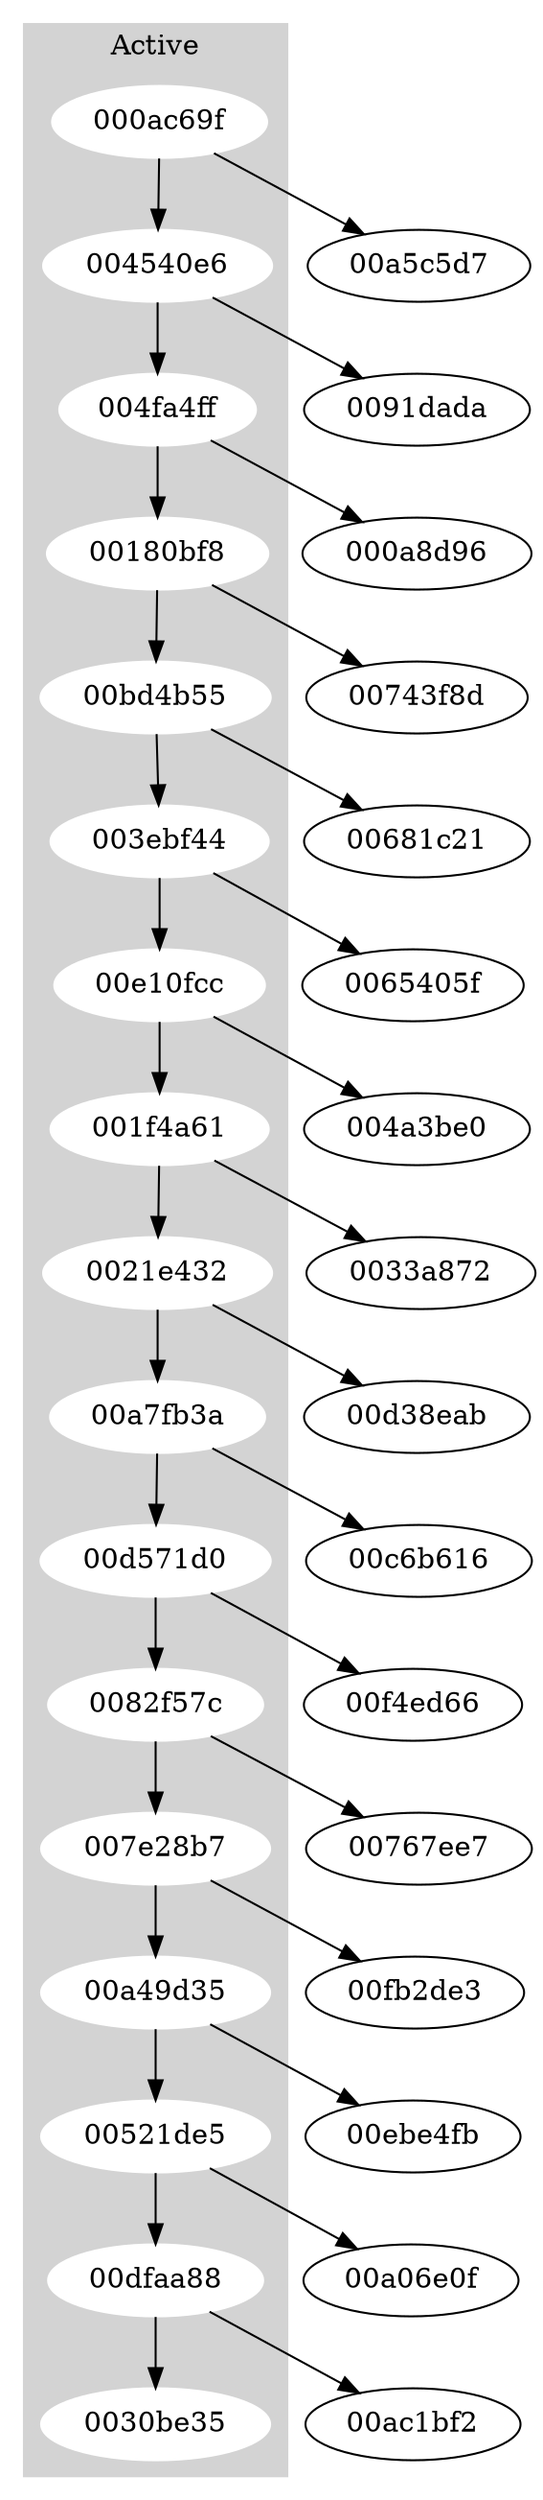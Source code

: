 
    digraph G {
    
        subgraph cluster_0 {
            style=filled;
            color=lightgrey;
            node [style=filled,color=white];
            label = "Active";
            "000ac69f" -> "004540e6";
"004540e6" -> "004fa4ff";
"004fa4ff" -> "00180bf8";
"00180bf8" -> "00bd4b55";
"00bd4b55" -> "003ebf44";
"003ebf44" -> "00e10fcc";
"00e10fcc" -> "001f4a61";
"001f4a61" -> "0021e432";
"0021e432" -> "00a7fb3a";
"00a7fb3a" -> "00d571d0";
"00d571d0" -> "0082f57c";
"0082f57c" -> "007e28b7";
"007e28b7" -> "00a49d35";
"00a49d35" -> "00521de5";
"00521de5" -> "00dfaa88";
"00dfaa88" -> "0030be35";
        }
        
        subgraph cluster_1 {
            style=filled;
            color=lightgrey;
            node [style=filled,color=white];
            label = "Orphans";
            
        }
    
      "004540e6" -> "0091dada";
"007e28b7" -> "00fb2de3";
"00bd4b55" -> "00681c21";
"004fa4ff" -> "000a8d96";
"0021e432" -> "00d38eab";
"00a7fb3a" -> "00c6b616";
"00e10fcc" -> "004a3be0";
"00d571d0" -> "00f4ed66";
"0082f57c" -> "00767ee7";
"000ac69f" -> "00a5c5d7";
"001f4a61" -> "0033a872";
"00521de5" -> "00a06e0f";
"00dfaa88" -> "00ac1bf2";
"00a49d35" -> "00ebe4fb";
"00180bf8" -> "00743f8d";
"003ebf44" -> "0065405f";
    }
    